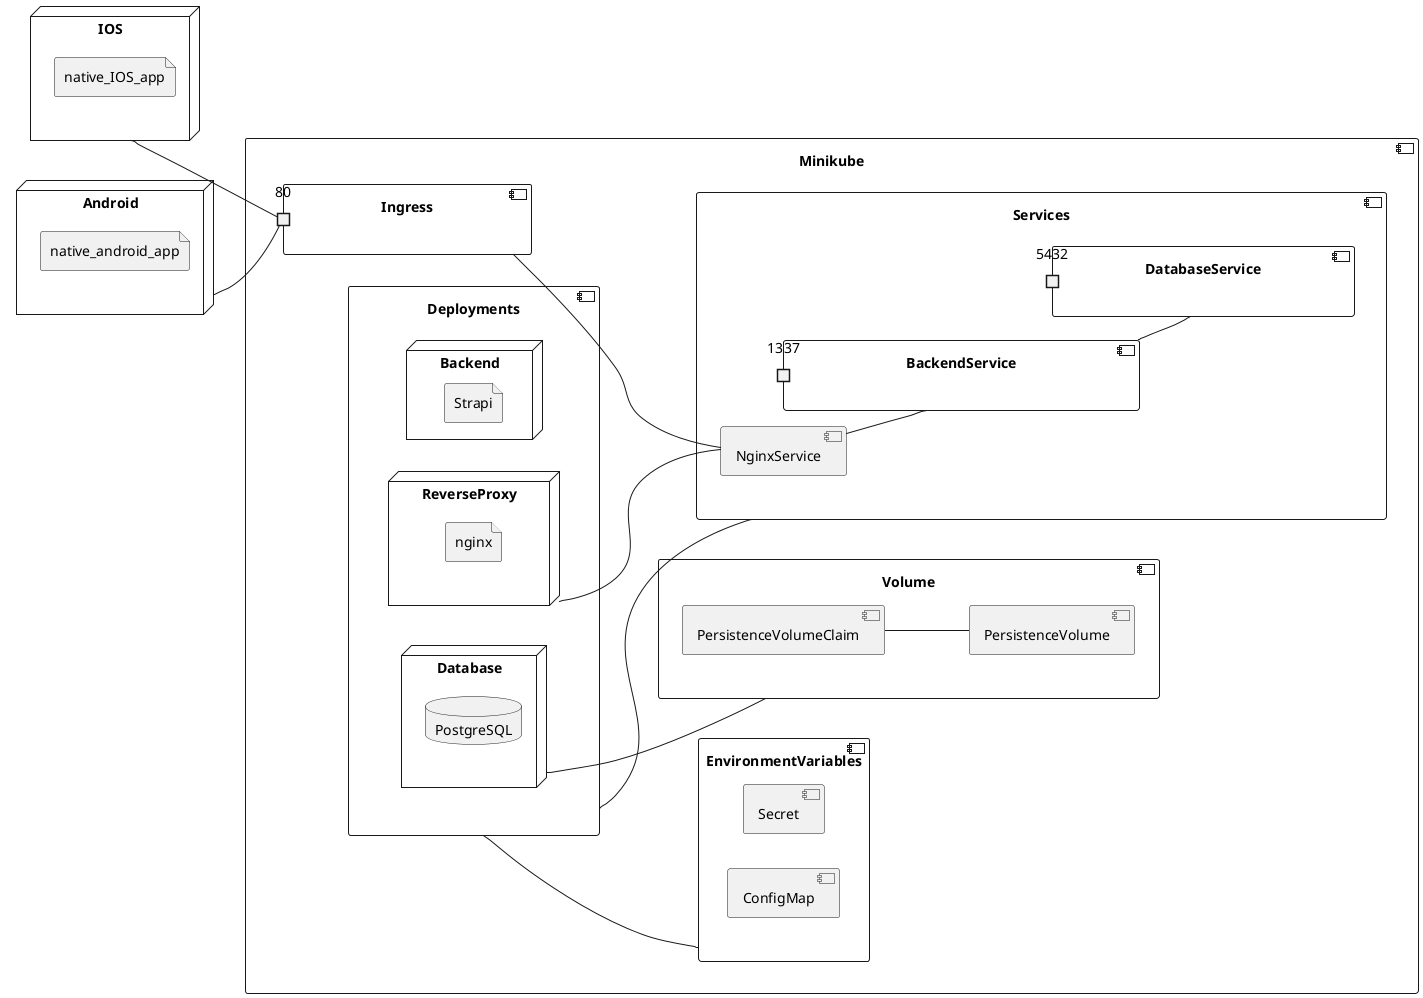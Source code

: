 @startuml
left to right direction
node IOS {
  file native_IOS_app
}

node Android {
  file native_android_app
}
component Minikube {
component Ingress {
    port 80
}
component EnvironmentVariables {
component Secret
component ConfigMap
}

component Deployments {
    node Backend {
        file Strapi

    }
    node Database {
        database PostgreSQL

    }
    node ReverseProxy {
        file nginx
    }
}


component Volume {
component PersistenceVolumeClaim
component PersistenceVolume
}
component Services {
component BackendService {
port 1337
}
component DatabaseService {
port 5432
}
component NginxService

}
}


BackendService -- DatabaseService
NginxService -- BackendService

IOS -- 80
Android -- 80

Database -- Volume
Deployments -- EnvironmentVariables
Deployments -- Services
PersistenceVolumeClaim -- PersistenceVolume

Ingress -- NginxService
NginxService -- ReverseProxy





@enduml